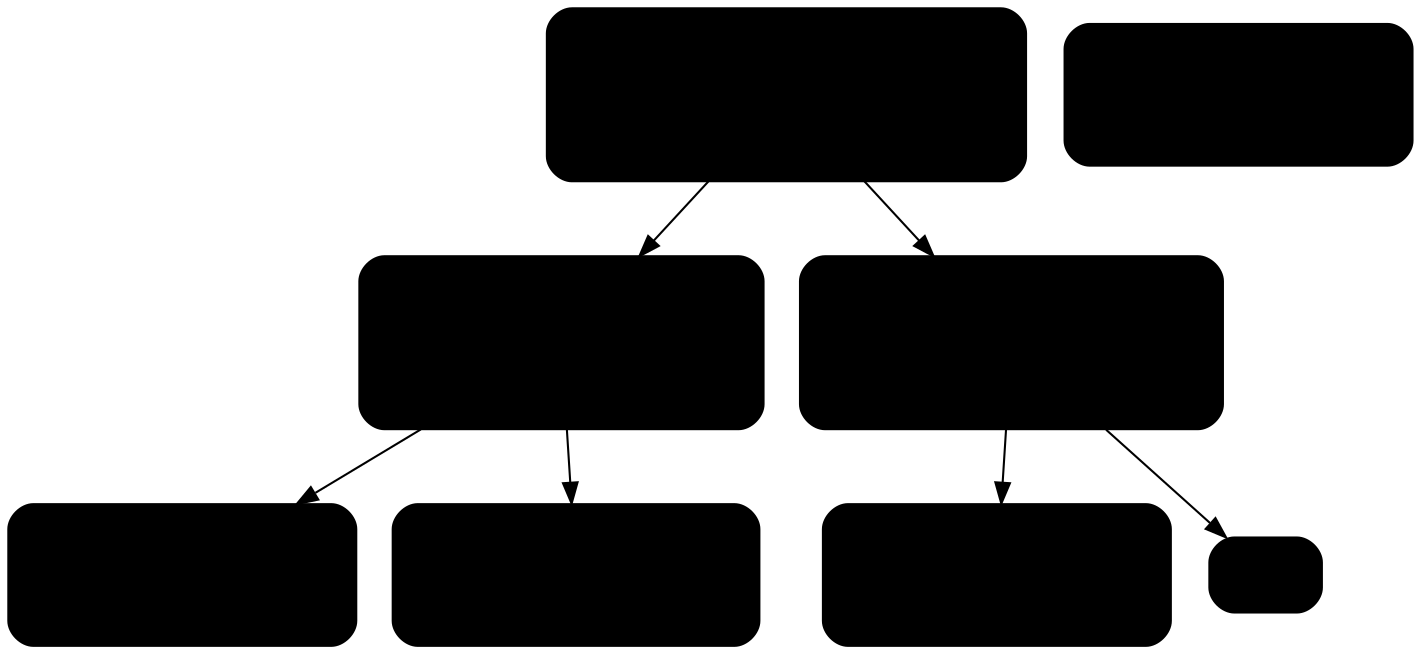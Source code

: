 digraph Tree {
node [shape=box, style="filled, rounded", color="black", fontname=helvetica] ;
edge [fontname=helvetica] ;

33 [label="f6 <= 1002\ngini = 0.74\nsamples = 2500\nvalue = [800, 1500, 300, 550]\nclass = 1"] ;

34 [label="f11 <= 145\ngini = 0.64\nsamples = 1900\nvalue = [800, 1100, 0, 0]\nclass = 1"] ;
33 -> 34 ;

35 [label="gini = 0.0\nsamples = 800\nvalue = [800, 0, 0, 0]\nclass = 0"] ;
34 -> 35 ;

42 [label="gini = 0.0\nsamples = 1100\nvalue = [0, 1100, 0, 0]\nclass = 1"] ;
34 -> 42 ;

49 [label="f12 <= 812\ngini = 0.50\nsamples = 600\nvalue = [0, 400, 300, 550]\nclass = 3"] ;
33 -> 49 ;

50 [label="gini = 0.0\nsamples = 300\nvalue = [0, 0, 300, 0]\nclass = 2"] ;
49 -> 50 ;

15 [label="gini = 0.0\nsamples = 300\nvalue = [0, 0, 0, 550]\nclass = 3"] ;
49 -> 57 ;
}
